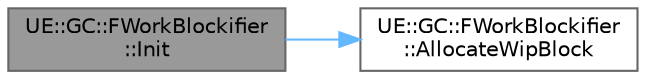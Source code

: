 digraph "UE::GC::FWorkBlockifier::Init"
{
 // INTERACTIVE_SVG=YES
 // LATEX_PDF_SIZE
  bgcolor="transparent";
  edge [fontname=Helvetica,fontsize=10,labelfontname=Helvetica,labelfontsize=10];
  node [fontname=Helvetica,fontsize=10,shape=box,height=0.2,width=0.4];
  rankdir="LR";
  Node1 [id="Node000001",label="UE::GC::FWorkBlockifier\l::Init",height=0.2,width=0.4,color="gray40", fillcolor="grey60", style="filled", fontcolor="black",tooltip=" "];
  Node1 -> Node2 [id="edge1_Node000001_Node000002",color="steelblue1",style="solid",tooltip=" "];
  Node2 [id="Node000002",label="UE::GC::FWorkBlockifier\l::AllocateWipBlock",height=0.2,width=0.4,color="grey40", fillcolor="white", style="filled",URL="$d9/dfd/classUE_1_1GC_1_1FWorkBlockifier.html#ab97534e055128c06f77895cb59ff0c0b",tooltip=" "];
}
